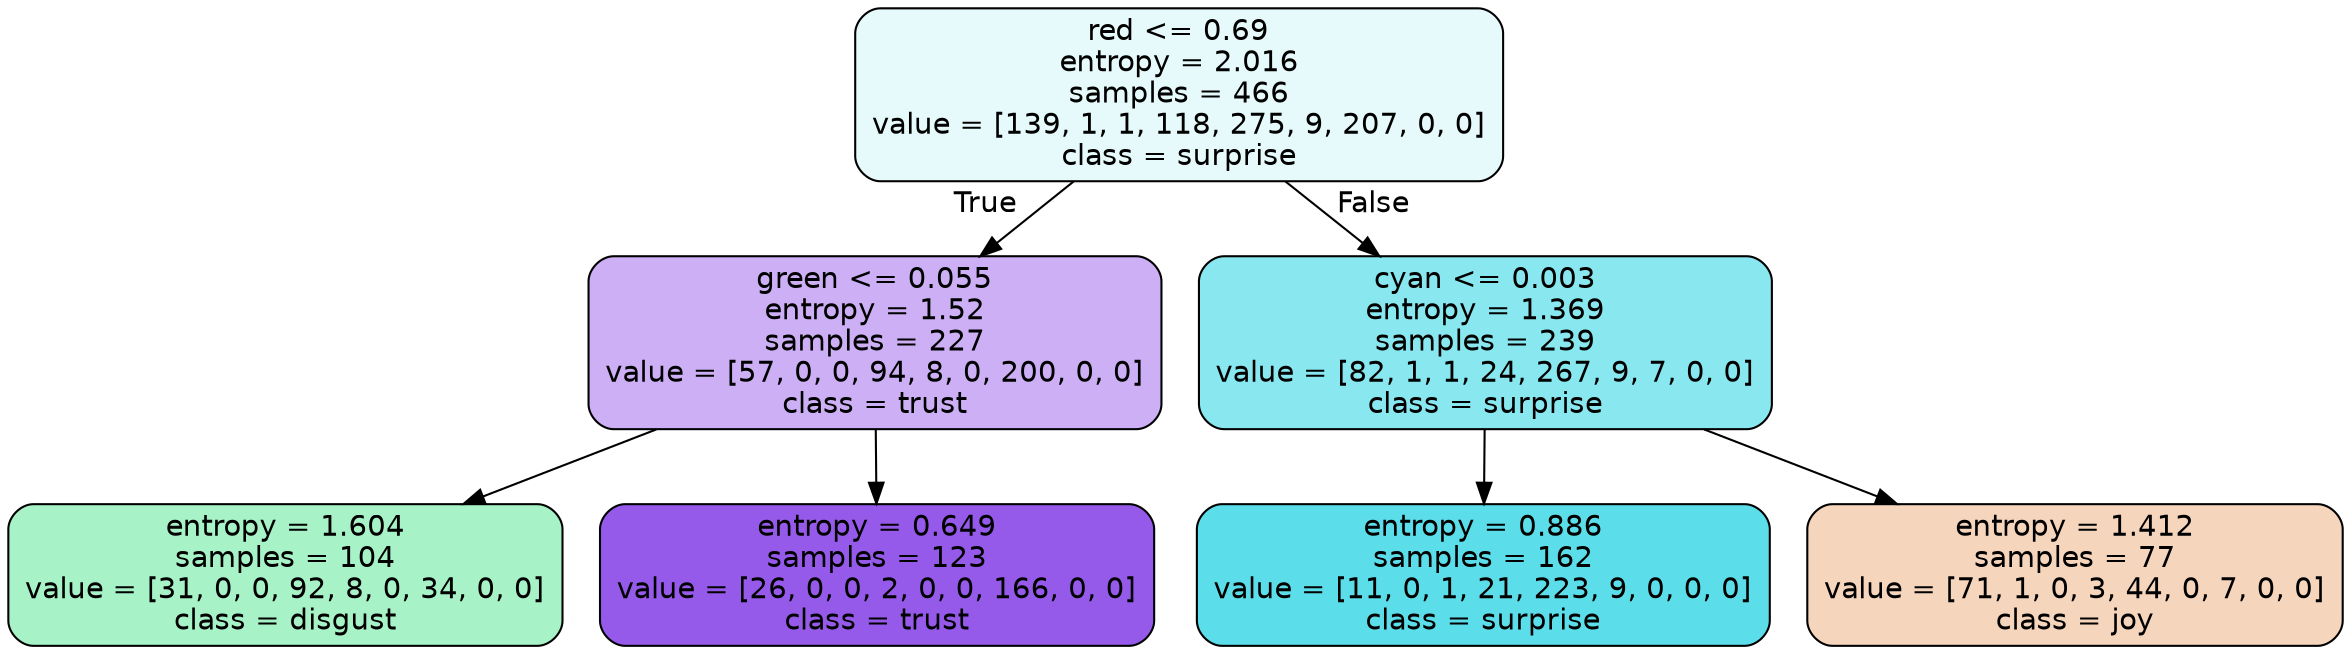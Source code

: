 digraph Tree {
node [shape=box, style="filled, rounded", color="black", fontname=helvetica] ;
edge [fontname=helvetica] ;
0 [label="red <= 0.69\nentropy = 2.016\nsamples = 466\nvalue = [139, 1, 1, 118, 275, 9, 207, 0, 0]\nclass = surprise", fillcolor="#39d7e520"] ;
1 [label="green <= 0.055\nentropy = 1.52\nsamples = 227\nvalue = [57, 0, 0, 94, 8, 0, 200, 0, 0]\nclass = trust", fillcolor="#8139e566"] ;
0 -> 1 [labeldistance=2.5, labelangle=45, headlabel="True"] ;
2 [label="entropy = 1.604\nsamples = 104\nvalue = [31, 0, 0, 92, 8, 0, 34, 0, 0]\nclass = disgust", fillcolor="#39e58171"] ;
1 -> 2 ;
3 [label="entropy = 0.649\nsamples = 123\nvalue = [26, 0, 0, 2, 0, 0, 166, 0, 0]\nclass = trust", fillcolor="#8139e5d4"] ;
1 -> 3 ;
4 [label="cyan <= 0.003\nentropy = 1.369\nsamples = 239\nvalue = [82, 1, 1, 24, 267, 9, 7, 0, 0]\nclass = surprise", fillcolor="#39d7e599"] ;
0 -> 4 [labeldistance=2.5, labelangle=-45, headlabel="False"] ;
5 [label="entropy = 0.886\nsamples = 162\nvalue = [11, 0, 1, 21, 223, 9, 0, 0, 0]\nclass = surprise", fillcolor="#39d7e5d3"] ;
4 -> 5 ;
6 [label="entropy = 1.412\nsamples = 77\nvalue = [71, 1, 0, 3, 44, 0, 7, 0, 0]\nclass = joy", fillcolor="#e5813954"] ;
4 -> 6 ;
}